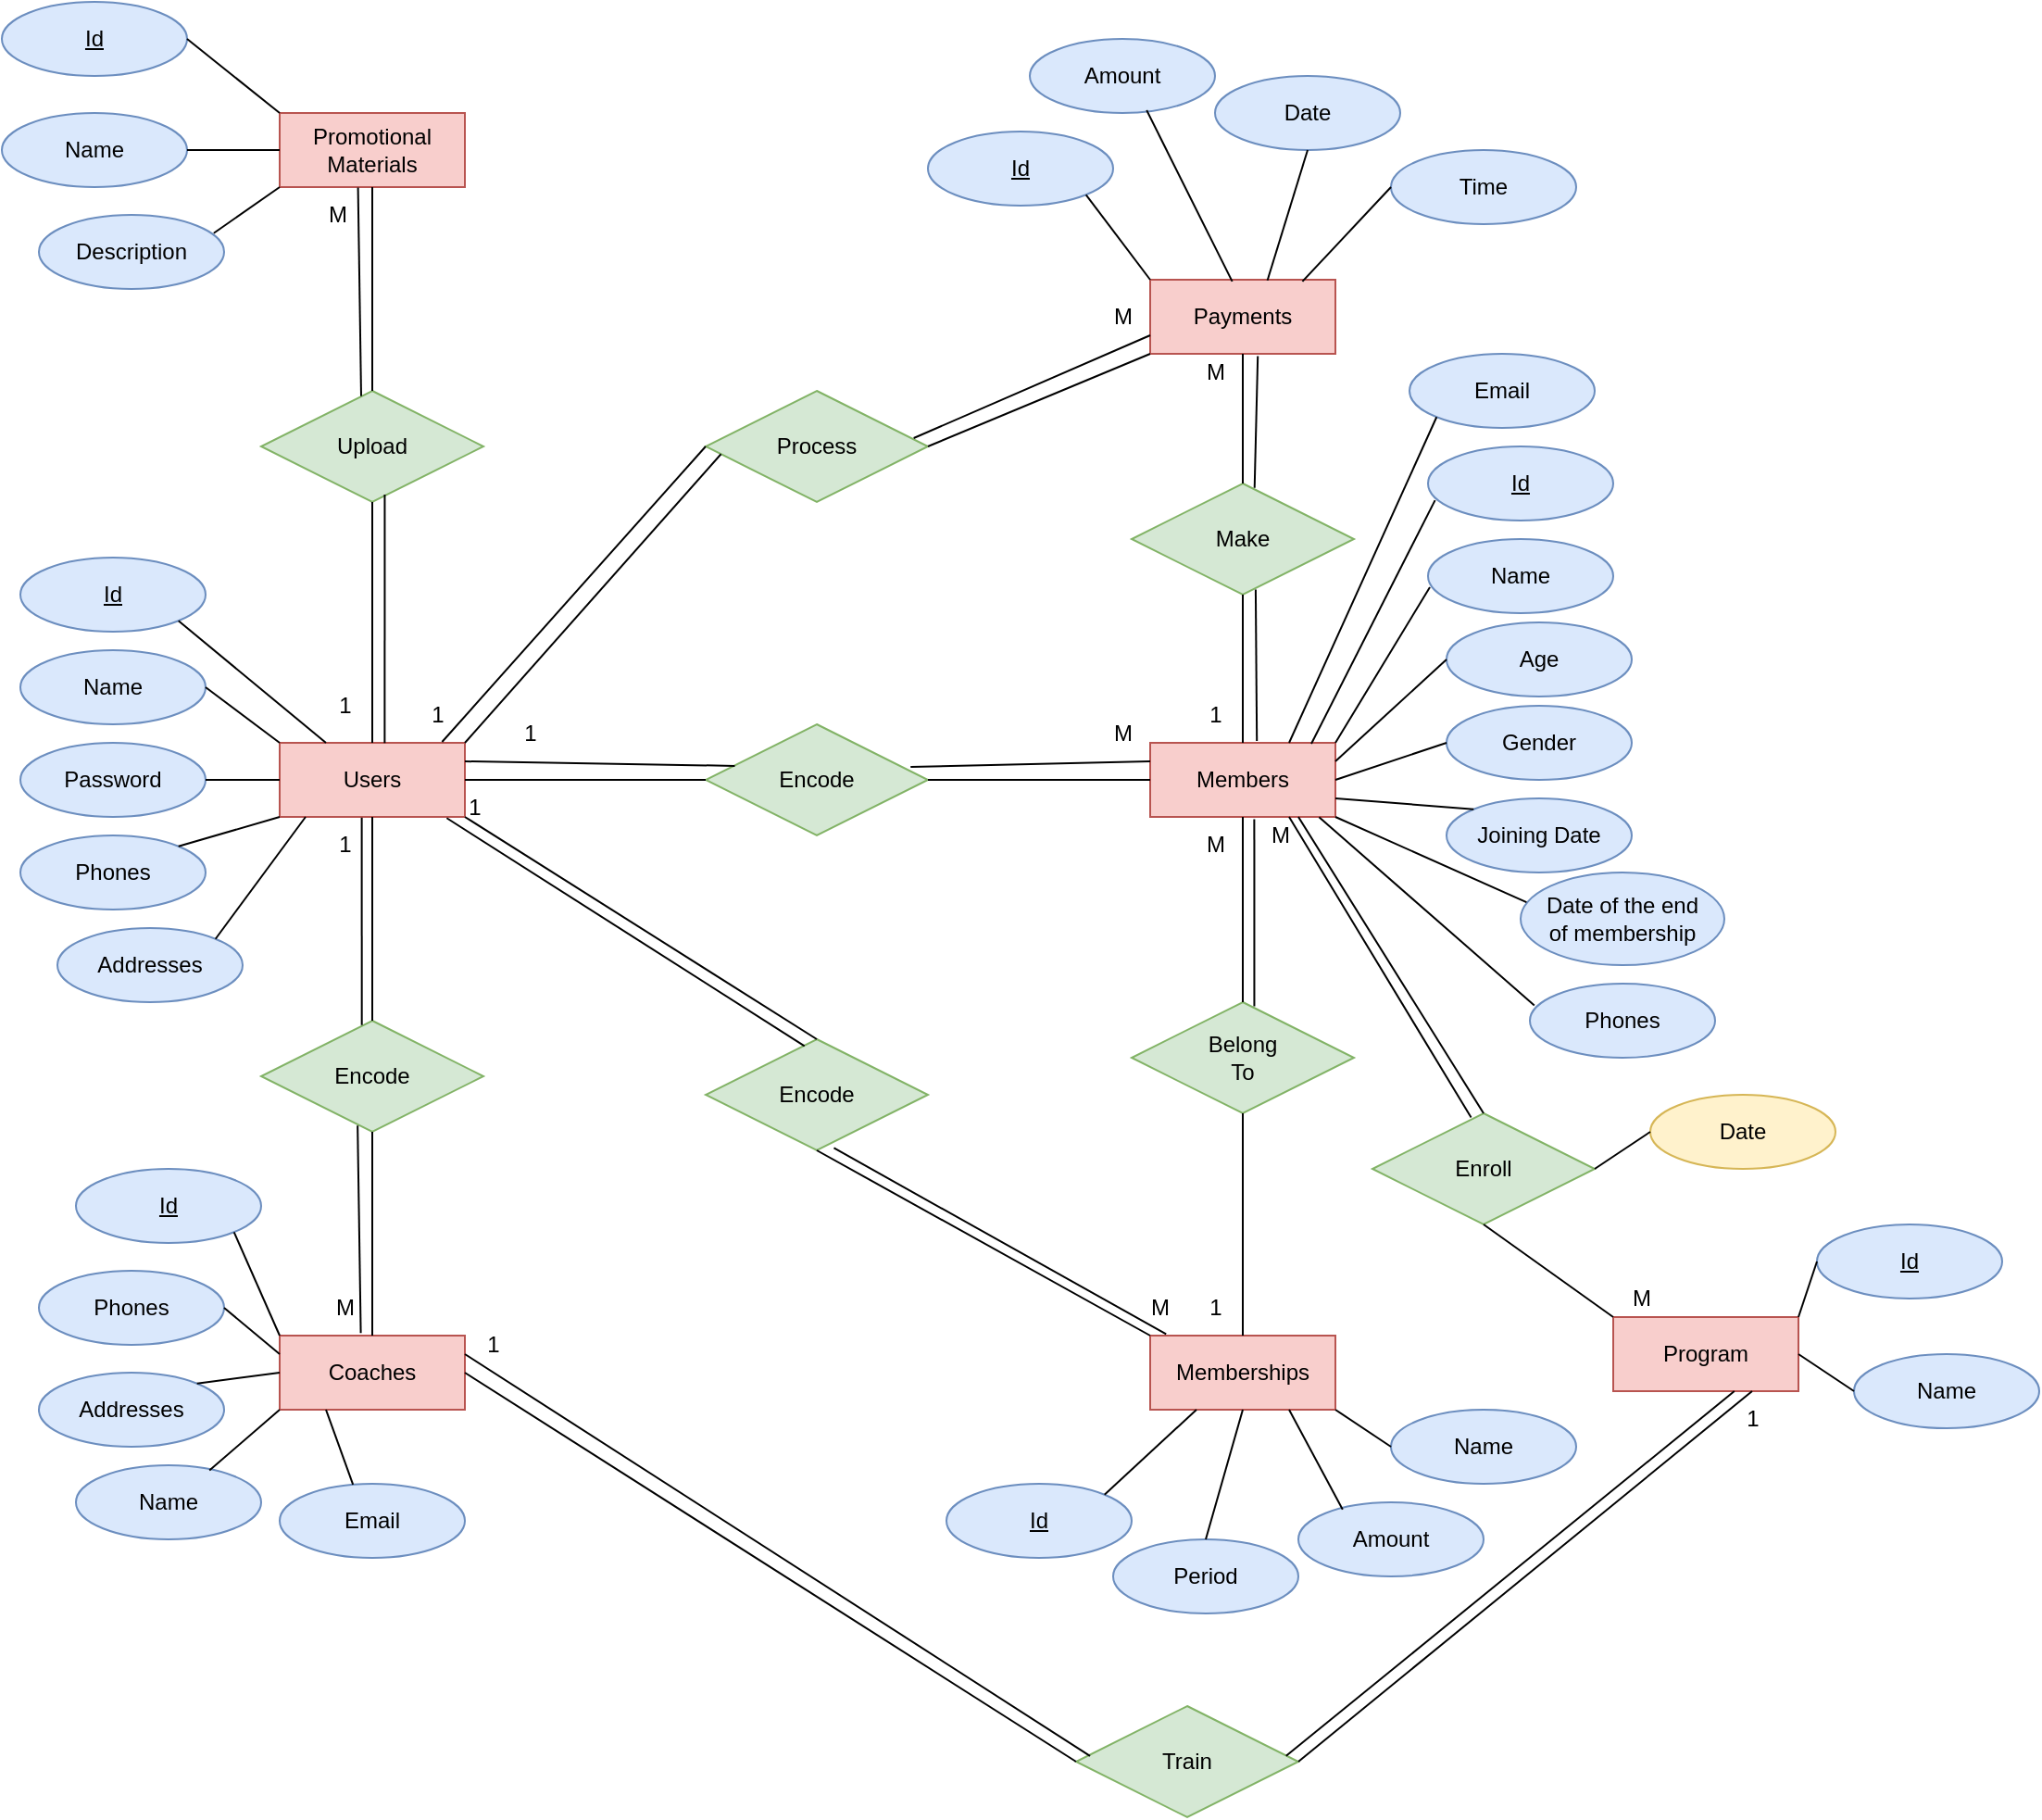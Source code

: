 <mxfile version="22.1.16" type="device">
  <diagram name="Page-1" id="I428ZMt2U0EythVlZh_k">
    <mxGraphModel dx="2140" dy="1721" grid="1" gridSize="10" guides="1" tooltips="1" connect="1" arrows="1" fold="1" page="1" pageScale="1" pageWidth="850" pageHeight="1100" math="0" shadow="0">
      <root>
        <mxCell id="0" />
        <mxCell id="1" parent="0" />
        <mxCell id="ZoVuuaztXTIgdqJoZ6yN-1" value="Users" style="whiteSpace=wrap;html=1;align=center;fillColor=#f8cecc;strokeColor=#b85450;" parent="1" vertex="1">
          <mxGeometry x="120" y="160" width="100" height="40" as="geometry" />
        </mxCell>
        <mxCell id="ZoVuuaztXTIgdqJoZ6yN-2" value="Members" style="whiteSpace=wrap;html=1;align=center;fillColor=#f8cecc;strokeColor=#b85450;" parent="1" vertex="1">
          <mxGeometry x="590" y="160" width="100" height="40" as="geometry" />
        </mxCell>
        <mxCell id="ZoVuuaztXTIgdqJoZ6yN-3" value="Encode" style="shape=rhombus;perimeter=rhombusPerimeter;whiteSpace=wrap;html=1;align=center;fillColor=#d5e8d4;strokeColor=#82b366;" parent="1" vertex="1">
          <mxGeometry x="350" y="150" width="120" height="60" as="geometry" />
        </mxCell>
        <mxCell id="ZoVuuaztXTIgdqJoZ6yN-4" value="" style="endArrow=none;html=1;rounded=0;exitX=1;exitY=0.5;exitDx=0;exitDy=0;entryX=0;entryY=0.5;entryDx=0;entryDy=0;" parent="1" source="ZoVuuaztXTIgdqJoZ6yN-1" target="ZoVuuaztXTIgdqJoZ6yN-3" edge="1">
          <mxGeometry relative="1" as="geometry">
            <mxPoint x="300" y="300" as="sourcePoint" />
            <mxPoint x="460" y="300" as="targetPoint" />
          </mxGeometry>
        </mxCell>
        <mxCell id="ZoVuuaztXTIgdqJoZ6yN-5" value="" style="endArrow=none;html=1;rounded=0;exitX=1;exitY=0.5;exitDx=0;exitDy=0;" parent="1" source="ZoVuuaztXTIgdqJoZ6yN-3" target="ZoVuuaztXTIgdqJoZ6yN-2" edge="1">
          <mxGeometry relative="1" as="geometry">
            <mxPoint x="230" y="190" as="sourcePoint" />
            <mxPoint x="360" y="190" as="targetPoint" />
          </mxGeometry>
        </mxCell>
        <mxCell id="ZoVuuaztXTIgdqJoZ6yN-6" value="" style="endArrow=none;html=1;rounded=0;entryX=0.131;entryY=0.374;entryDx=0;entryDy=0;entryPerimeter=0;" parent="1" target="ZoVuuaztXTIgdqJoZ6yN-3" edge="1">
          <mxGeometry relative="1" as="geometry">
            <mxPoint x="220" y="170" as="sourcePoint" />
            <mxPoint x="360" y="170" as="targetPoint" />
          </mxGeometry>
        </mxCell>
        <mxCell id="ZoVuuaztXTIgdqJoZ6yN-7" value="" style="endArrow=none;html=1;rounded=0;exitX=0.922;exitY=0.383;exitDx=0;exitDy=0;exitPerimeter=0;entryX=0;entryY=0.25;entryDx=0;entryDy=0;" parent="1" source="ZoVuuaztXTIgdqJoZ6yN-3" target="ZoVuuaztXTIgdqJoZ6yN-2" edge="1">
          <mxGeometry relative="1" as="geometry">
            <mxPoint x="390" y="300" as="sourcePoint" />
            <mxPoint x="550" y="300" as="targetPoint" />
          </mxGeometry>
        </mxCell>
        <mxCell id="ZoVuuaztXTIgdqJoZ6yN-8" value="1" style="text;html=1;align=center;verticalAlign=middle;resizable=0;points=[];autosize=1;strokeColor=none;fillColor=none;" parent="1" vertex="1">
          <mxGeometry x="240" y="140" width="30" height="30" as="geometry" />
        </mxCell>
        <mxCell id="ZoVuuaztXTIgdqJoZ6yN-10" value="M" style="text;html=1;align=center;verticalAlign=middle;resizable=0;points=[];autosize=1;strokeColor=none;fillColor=none;" parent="1" vertex="1">
          <mxGeometry x="560" y="140" width="30" height="30" as="geometry" />
        </mxCell>
        <mxCell id="ZoVuuaztXTIgdqJoZ6yN-11" value="Coaches" style="whiteSpace=wrap;html=1;align=center;fillColor=#f8cecc;strokeColor=#b85450;" parent="1" vertex="1">
          <mxGeometry x="120" y="480" width="100" height="40" as="geometry" />
        </mxCell>
        <mxCell id="ZoVuuaztXTIgdqJoZ6yN-12" value="Encode" style="shape=rhombus;perimeter=rhombusPerimeter;whiteSpace=wrap;html=1;align=center;fillColor=#d5e8d4;strokeColor=#82b366;" parent="1" vertex="1">
          <mxGeometry x="110" y="310" width="120" height="60" as="geometry" />
        </mxCell>
        <mxCell id="ZoVuuaztXTIgdqJoZ6yN-13" value="" style="endArrow=none;html=1;rounded=0;exitX=0.5;exitY=1;exitDx=0;exitDy=0;entryX=0.5;entryY=0;entryDx=0;entryDy=0;" parent="1" source="ZoVuuaztXTIgdqJoZ6yN-1" target="ZoVuuaztXTIgdqJoZ6yN-12" edge="1">
          <mxGeometry relative="1" as="geometry">
            <mxPoint x="230" y="190" as="sourcePoint" />
            <mxPoint x="360" y="190" as="targetPoint" />
          </mxGeometry>
        </mxCell>
        <mxCell id="ZoVuuaztXTIgdqJoZ6yN-14" value="" style="endArrow=none;html=1;rounded=0;exitX=0.5;exitY=1;exitDx=0;exitDy=0;entryX=0.5;entryY=0;entryDx=0;entryDy=0;" parent="1" source="ZoVuuaztXTIgdqJoZ6yN-12" target="ZoVuuaztXTIgdqJoZ6yN-11" edge="1">
          <mxGeometry relative="1" as="geometry">
            <mxPoint x="230" y="190" as="sourcePoint" />
            <mxPoint x="360" y="190" as="targetPoint" />
          </mxGeometry>
        </mxCell>
        <mxCell id="ZoVuuaztXTIgdqJoZ6yN-15" value="" style="endArrow=none;html=1;rounded=0;exitX=0.443;exitY=1.083;exitDx=0;exitDy=0;entryX=0.453;entryY=0.089;entryDx=0;entryDy=0;exitPerimeter=0;entryPerimeter=0;" parent="1" edge="1">
          <mxGeometry relative="1" as="geometry">
            <mxPoint x="164.3" y="200.32" as="sourcePoint" />
            <mxPoint x="164.36" y="312.34" as="targetPoint" />
          </mxGeometry>
        </mxCell>
        <mxCell id="ZoVuuaztXTIgdqJoZ6yN-16" value="" style="endArrow=none;html=1;rounded=0;exitX=0.434;exitY=0.944;exitDx=0;exitDy=0;entryX=0.438;entryY=-0.034;entryDx=0;entryDy=0;exitPerimeter=0;entryPerimeter=0;" parent="1" source="ZoVuuaztXTIgdqJoZ6yN-12" target="ZoVuuaztXTIgdqJoZ6yN-11" edge="1">
          <mxGeometry relative="1" as="geometry">
            <mxPoint x="174.3" y="210.32" as="sourcePoint" />
            <mxPoint x="174.36" y="322.34" as="targetPoint" />
          </mxGeometry>
        </mxCell>
        <mxCell id="ZoVuuaztXTIgdqJoZ6yN-17" value="1" style="text;html=1;align=center;verticalAlign=middle;resizable=0;points=[];autosize=1;strokeColor=none;fillColor=none;" parent="1" vertex="1">
          <mxGeometry x="140" y="200" width="30" height="30" as="geometry" />
        </mxCell>
        <mxCell id="ZoVuuaztXTIgdqJoZ6yN-18" value="M" style="text;html=1;align=center;verticalAlign=middle;resizable=0;points=[];autosize=1;strokeColor=none;fillColor=none;" parent="1" vertex="1">
          <mxGeometry x="140" y="450" width="30" height="30" as="geometry" />
        </mxCell>
        <mxCell id="ZoVuuaztXTIgdqJoZ6yN-19" value="Memberships" style="whiteSpace=wrap;html=1;align=center;fillColor=#f8cecc;strokeColor=#b85450;" parent="1" vertex="1">
          <mxGeometry x="590" y="480" width="100" height="40" as="geometry" />
        </mxCell>
        <mxCell id="ZoVuuaztXTIgdqJoZ6yN-20" value="Encode" style="shape=rhombus;perimeter=rhombusPerimeter;whiteSpace=wrap;html=1;align=center;fillColor=#d5e8d4;strokeColor=#82b366;" parent="1" vertex="1">
          <mxGeometry x="350" y="320" width="120" height="60" as="geometry" />
        </mxCell>
        <mxCell id="ZoVuuaztXTIgdqJoZ6yN-21" value="" style="endArrow=none;html=1;rounded=0;exitX=1;exitY=1;exitDx=0;exitDy=0;entryX=0.5;entryY=0;entryDx=0;entryDy=0;" parent="1" source="ZoVuuaztXTIgdqJoZ6yN-1" target="ZoVuuaztXTIgdqJoZ6yN-20" edge="1">
          <mxGeometry relative="1" as="geometry">
            <mxPoint x="180" y="210" as="sourcePoint" />
            <mxPoint x="180" y="320" as="targetPoint" />
          </mxGeometry>
        </mxCell>
        <mxCell id="ZoVuuaztXTIgdqJoZ6yN-22" value="" style="endArrow=none;html=1;rounded=0;exitX=0;exitY=0;exitDx=0;exitDy=0;entryX=0.5;entryY=1;entryDx=0;entryDy=0;" parent="1" source="ZoVuuaztXTIgdqJoZ6yN-19" target="ZoVuuaztXTIgdqJoZ6yN-20" edge="1">
          <mxGeometry relative="1" as="geometry">
            <mxPoint x="230" y="210" as="sourcePoint" />
            <mxPoint x="420" y="330" as="targetPoint" />
          </mxGeometry>
        </mxCell>
        <mxCell id="ZoVuuaztXTIgdqJoZ6yN-23" value="" style="endArrow=none;html=1;rounded=0;exitX=0.912;exitY=1.041;exitDx=0;exitDy=0;entryX=0.453;entryY=0.078;entryDx=0;entryDy=0;exitPerimeter=0;entryPerimeter=0;" parent="1" edge="1">
          <mxGeometry relative="1" as="geometry">
            <mxPoint x="210.2" y="200.64" as="sourcePoint" />
            <mxPoint x="403.36" y="323.68" as="targetPoint" />
          </mxGeometry>
        </mxCell>
        <mxCell id="ZoVuuaztXTIgdqJoZ6yN-24" value="" style="endArrow=none;html=1;rounded=0;exitX=0.577;exitY=0.979;exitDx=0;exitDy=0;entryX=0.086;entryY=-0.021;entryDx=0;entryDy=0;exitPerimeter=0;entryPerimeter=0;" parent="1" source="ZoVuuaztXTIgdqJoZ6yN-20" target="ZoVuuaztXTIgdqJoZ6yN-19" edge="1">
          <mxGeometry relative="1" as="geometry">
            <mxPoint x="220.2" y="210.64" as="sourcePoint" />
            <mxPoint x="413.36" y="333.68" as="targetPoint" />
          </mxGeometry>
        </mxCell>
        <mxCell id="ZoVuuaztXTIgdqJoZ6yN-25" value="1" style="text;html=1;align=center;verticalAlign=middle;resizable=0;points=[];autosize=1;strokeColor=none;fillColor=none;" parent="1" vertex="1">
          <mxGeometry x="210" y="180" width="30" height="30" as="geometry" />
        </mxCell>
        <mxCell id="ZoVuuaztXTIgdqJoZ6yN-26" value="M" style="text;html=1;align=center;verticalAlign=middle;resizable=0;points=[];autosize=1;strokeColor=none;fillColor=none;" parent="1" vertex="1">
          <mxGeometry x="580" y="450" width="30" height="30" as="geometry" />
        </mxCell>
        <mxCell id="ZoVuuaztXTIgdqJoZ6yN-27" value="Payments" style="whiteSpace=wrap;html=1;align=center;fillColor=#f8cecc;strokeColor=#b85450;" parent="1" vertex="1">
          <mxGeometry x="590" y="-90" width="100" height="40" as="geometry" />
        </mxCell>
        <mxCell id="ZoVuuaztXTIgdqJoZ6yN-28" value="Process" style="shape=rhombus;perimeter=rhombusPerimeter;whiteSpace=wrap;html=1;align=center;fillColor=#d5e8d4;strokeColor=#82b366;" parent="1" vertex="1">
          <mxGeometry x="350" y="-30" width="120" height="60" as="geometry" />
        </mxCell>
        <mxCell id="ZoVuuaztXTIgdqJoZ6yN-29" value="" style="endArrow=none;html=1;rounded=0;exitX=0.069;exitY=0.569;exitDx=0;exitDy=0;entryX=1;entryY=0;entryDx=0;entryDy=0;exitPerimeter=0;" parent="1" source="ZoVuuaztXTIgdqJoZ6yN-28" target="ZoVuuaztXTIgdqJoZ6yN-1" edge="1">
          <mxGeometry relative="1" as="geometry">
            <mxPoint x="-90" y="230" as="sourcePoint" />
            <mxPoint x="70" y="230" as="targetPoint" />
          </mxGeometry>
        </mxCell>
        <mxCell id="ZoVuuaztXTIgdqJoZ6yN-30" value="" style="endArrow=none;html=1;rounded=0;exitX=0;exitY=1;exitDx=0;exitDy=0;entryX=1;entryY=0.5;entryDx=0;entryDy=0;" parent="1" source="ZoVuuaztXTIgdqJoZ6yN-27" target="ZoVuuaztXTIgdqJoZ6yN-28" edge="1">
          <mxGeometry relative="1" as="geometry">
            <mxPoint x="-30" y="190" as="sourcePoint" />
            <mxPoint x="130" y="190" as="targetPoint" />
          </mxGeometry>
        </mxCell>
        <mxCell id="ZoVuuaztXTIgdqJoZ6yN-31" value="" style="endArrow=none;html=1;rounded=0;entryX=0.936;entryY=0.425;entryDx=0;entryDy=0;entryPerimeter=0;" parent="1" target="ZoVuuaztXTIgdqJoZ6yN-28" edge="1">
          <mxGeometry relative="1" as="geometry">
            <mxPoint x="590" y="-60" as="sourcePoint" />
            <mxPoint x="-148.76" y="174.06" as="targetPoint" />
          </mxGeometry>
        </mxCell>
        <mxCell id="ZoVuuaztXTIgdqJoZ6yN-32" value="" style="endArrow=none;html=1;rounded=0;exitX=0;exitY=0.5;exitDx=0;exitDy=0;entryX=0.877;entryY=-0.013;entryDx=0;entryDy=0;entryPerimeter=0;" parent="1" source="ZoVuuaztXTIgdqJoZ6yN-28" target="ZoVuuaztXTIgdqJoZ6yN-1" edge="1">
          <mxGeometry relative="1" as="geometry">
            <mxPoint x="-290" y="180" as="sourcePoint" />
            <mxPoint x="-138.76" y="184.06" as="targetPoint" />
          </mxGeometry>
        </mxCell>
        <mxCell id="ZoVuuaztXTIgdqJoZ6yN-33" value="1" style="text;html=1;align=center;verticalAlign=middle;resizable=0;points=[];autosize=1;strokeColor=none;fillColor=none;" parent="1" vertex="1">
          <mxGeometry x="190" y="130" width="30" height="30" as="geometry" />
        </mxCell>
        <mxCell id="ZoVuuaztXTIgdqJoZ6yN-34" value="M" style="text;html=1;align=center;verticalAlign=middle;resizable=0;points=[];autosize=1;strokeColor=none;fillColor=none;" parent="1" vertex="1">
          <mxGeometry x="560" y="-85" width="30" height="30" as="geometry" />
        </mxCell>
        <mxCell id="ZoVuuaztXTIgdqJoZ6yN-35" value="Promotional&lt;br&gt;Materials" style="whiteSpace=wrap;html=1;align=center;fillColor=#f8cecc;strokeColor=#b85450;" parent="1" vertex="1">
          <mxGeometry x="120" y="-180" width="100" height="40" as="geometry" />
        </mxCell>
        <mxCell id="ZoVuuaztXTIgdqJoZ6yN-36" value="Upload" style="shape=rhombus;perimeter=rhombusPerimeter;whiteSpace=wrap;html=1;align=center;fillColor=#d5e8d4;strokeColor=#82b366;" parent="1" vertex="1">
          <mxGeometry x="110" y="-30" width="120" height="60" as="geometry" />
        </mxCell>
        <mxCell id="ZoVuuaztXTIgdqJoZ6yN-37" value="" style="endArrow=none;html=1;rounded=0;entryX=0.5;entryY=1;entryDx=0;entryDy=0;exitX=0.5;exitY=0;exitDx=0;exitDy=0;" parent="1" source="ZoVuuaztXTIgdqJoZ6yN-36" target="ZoVuuaztXTIgdqJoZ6yN-35" edge="1">
          <mxGeometry relative="1" as="geometry">
            <mxPoint x="230" y="180" as="sourcePoint" />
            <mxPoint x="376" y="182" as="targetPoint" />
          </mxGeometry>
        </mxCell>
        <mxCell id="ZoVuuaztXTIgdqJoZ6yN-38" value="" style="endArrow=none;html=1;rounded=0;entryX=0.5;entryY=1;entryDx=0;entryDy=0;exitX=0.5;exitY=0;exitDx=0;exitDy=0;" parent="1" source="ZoVuuaztXTIgdqJoZ6yN-1" target="ZoVuuaztXTIgdqJoZ6yN-36" edge="1">
          <mxGeometry relative="1" as="geometry">
            <mxPoint x="180" y="-20" as="sourcePoint" />
            <mxPoint x="180" y="-130" as="targetPoint" />
          </mxGeometry>
        </mxCell>
        <mxCell id="ZoVuuaztXTIgdqJoZ6yN-39" value="" style="endArrow=none;html=1;rounded=0;entryX=0.556;entryY=0.967;entryDx=0;entryDy=0;exitX=0.567;exitY=0.052;exitDx=0;exitDy=0;entryPerimeter=0;exitPerimeter=0;" parent="1" edge="1">
          <mxGeometry relative="1" as="geometry">
            <mxPoint x="176.7" y="160.08" as="sourcePoint" />
            <mxPoint x="176.72" y="26.02" as="targetPoint" />
          </mxGeometry>
        </mxCell>
        <mxCell id="ZoVuuaztXTIgdqJoZ6yN-40" value="" style="endArrow=none;html=1;rounded=0;entryX=0.423;entryY=1.007;entryDx=0;entryDy=0;exitX=0.45;exitY=0.047;exitDx=0;exitDy=0;entryPerimeter=0;exitPerimeter=0;" parent="1" source="ZoVuuaztXTIgdqJoZ6yN-36" target="ZoVuuaztXTIgdqJoZ6yN-35" edge="1">
          <mxGeometry relative="1" as="geometry">
            <mxPoint x="186.7" y="170.08" as="sourcePoint" />
            <mxPoint x="186.72" y="36.02" as="targetPoint" />
          </mxGeometry>
        </mxCell>
        <mxCell id="ZoVuuaztXTIgdqJoZ6yN-41" value="1" style="text;html=1;align=center;verticalAlign=middle;resizable=0;points=[];autosize=1;strokeColor=none;fillColor=none;" parent="1" vertex="1">
          <mxGeometry x="140" y="125" width="30" height="30" as="geometry" />
        </mxCell>
        <mxCell id="ZoVuuaztXTIgdqJoZ6yN-42" value="M" style="text;html=1;align=center;verticalAlign=middle;resizable=0;points=[];autosize=1;strokeColor=none;fillColor=none;" parent="1" vertex="1">
          <mxGeometry x="136" y="-140" width="30" height="30" as="geometry" />
        </mxCell>
        <mxCell id="ZoVuuaztXTIgdqJoZ6yN-43" value="Belong&lt;br&gt;To" style="shape=rhombus;perimeter=rhombusPerimeter;whiteSpace=wrap;html=1;align=center;fillColor=#d5e8d4;strokeColor=#82b366;" parent="1" vertex="1">
          <mxGeometry x="580" y="300" width="120" height="60" as="geometry" />
        </mxCell>
        <mxCell id="ZoVuuaztXTIgdqJoZ6yN-44" value="" style="endArrow=none;html=1;rounded=0;entryX=0.5;entryY=1;entryDx=0;entryDy=0;exitX=0.5;exitY=0;exitDx=0;exitDy=0;" parent="1" source="ZoVuuaztXTIgdqJoZ6yN-43" target="ZoVuuaztXTIgdqJoZ6yN-2" edge="1">
          <mxGeometry relative="1" as="geometry">
            <mxPoint x="450" y="300" as="sourcePoint" />
            <mxPoint x="610" y="300" as="targetPoint" />
          </mxGeometry>
        </mxCell>
        <mxCell id="ZoVuuaztXTIgdqJoZ6yN-45" value="" style="endArrow=none;html=1;rounded=0;entryX=0.5;entryY=1;entryDx=0;entryDy=0;exitX=0.5;exitY=0;exitDx=0;exitDy=0;" parent="1" source="ZoVuuaztXTIgdqJoZ6yN-19" target="ZoVuuaztXTIgdqJoZ6yN-43" edge="1">
          <mxGeometry relative="1" as="geometry">
            <mxPoint x="650" y="310" as="sourcePoint" />
            <mxPoint x="650" y="210" as="targetPoint" />
          </mxGeometry>
        </mxCell>
        <mxCell id="ZoVuuaztXTIgdqJoZ6yN-46" value="" style="endArrow=none;html=1;rounded=0;entryX=0.562;entryY=1.031;entryDx=0;entryDy=0;exitX=0.552;exitY=0.037;exitDx=0;exitDy=0;entryPerimeter=0;exitPerimeter=0;" parent="1" source="ZoVuuaztXTIgdqJoZ6yN-43" target="ZoVuuaztXTIgdqJoZ6yN-2" edge="1">
          <mxGeometry relative="1" as="geometry">
            <mxPoint x="650" y="310" as="sourcePoint" />
            <mxPoint x="650" y="210" as="targetPoint" />
          </mxGeometry>
        </mxCell>
        <mxCell id="ZoVuuaztXTIgdqJoZ6yN-47" value="M" style="text;html=1;align=center;verticalAlign=middle;resizable=0;points=[];autosize=1;strokeColor=none;fillColor=none;" parent="1" vertex="1">
          <mxGeometry x="610" y="200" width="30" height="30" as="geometry" />
        </mxCell>
        <mxCell id="ZoVuuaztXTIgdqJoZ6yN-48" value="1" style="text;html=1;align=center;verticalAlign=middle;resizable=0;points=[];autosize=1;strokeColor=none;fillColor=none;" parent="1" vertex="1">
          <mxGeometry x="610" y="450" width="30" height="30" as="geometry" />
        </mxCell>
        <mxCell id="ZoVuuaztXTIgdqJoZ6yN-49" value="Make" style="shape=rhombus;perimeter=rhombusPerimeter;whiteSpace=wrap;html=1;align=center;fillColor=#d5e8d4;strokeColor=#82b366;" parent="1" vertex="1">
          <mxGeometry x="580" y="20" width="120" height="60" as="geometry" />
        </mxCell>
        <mxCell id="ZoVuuaztXTIgdqJoZ6yN-50" value="" style="endArrow=none;html=1;rounded=0;entryX=0.5;entryY=1;entryDx=0;entryDy=0;exitX=0.5;exitY=0;exitDx=0;exitDy=0;" parent="1" source="ZoVuuaztXTIgdqJoZ6yN-49" target="ZoVuuaztXTIgdqJoZ6yN-27" edge="1">
          <mxGeometry relative="1" as="geometry">
            <mxPoint x="500" y="80" as="sourcePoint" />
            <mxPoint x="660" y="80" as="targetPoint" />
          </mxGeometry>
        </mxCell>
        <mxCell id="ZoVuuaztXTIgdqJoZ6yN-51" value="" style="endArrow=none;html=1;rounded=0;entryX=0.5;entryY=1;entryDx=0;entryDy=0;exitX=0.5;exitY=0;exitDx=0;exitDy=0;" parent="1" source="ZoVuuaztXTIgdqJoZ6yN-2" target="ZoVuuaztXTIgdqJoZ6yN-49" edge="1">
          <mxGeometry relative="1" as="geometry">
            <mxPoint x="650" y="30" as="sourcePoint" />
            <mxPoint x="650" y="-40" as="targetPoint" />
          </mxGeometry>
        </mxCell>
        <mxCell id="ZoVuuaztXTIgdqJoZ6yN-52" value="" style="endArrow=none;html=1;rounded=0;entryX=0.581;entryY=1.031;entryDx=0;entryDy=0;entryPerimeter=0;exitX=0.553;exitY=0.04;exitDx=0;exitDy=0;exitPerimeter=0;" parent="1" source="ZoVuuaztXTIgdqJoZ6yN-49" target="ZoVuuaztXTIgdqJoZ6yN-27" edge="1">
          <mxGeometry relative="1" as="geometry">
            <mxPoint x="648" y="20" as="sourcePoint" />
            <mxPoint x="650" y="-40" as="targetPoint" />
          </mxGeometry>
        </mxCell>
        <mxCell id="ZoVuuaztXTIgdqJoZ6yN-53" value="" style="endArrow=none;html=1;rounded=0;entryX=0.558;entryY=0.988;entryDx=0;entryDy=0;entryPerimeter=0;exitX=0.576;exitY=0.026;exitDx=0;exitDy=0;exitPerimeter=0;" parent="1" edge="1">
          <mxGeometry relative="1" as="geometry">
            <mxPoint x="647.6" y="159.04" as="sourcePoint" />
            <mxPoint x="646.96" y="77.28" as="targetPoint" />
          </mxGeometry>
        </mxCell>
        <mxCell id="ZoVuuaztXTIgdqJoZ6yN-54" value="M" style="text;html=1;align=center;verticalAlign=middle;resizable=0;points=[];autosize=1;strokeColor=none;fillColor=none;" parent="1" vertex="1">
          <mxGeometry x="610" y="-55" width="30" height="30" as="geometry" />
        </mxCell>
        <mxCell id="ZoVuuaztXTIgdqJoZ6yN-55" value="1" style="text;html=1;align=center;verticalAlign=middle;resizable=0;points=[];autosize=1;strokeColor=none;fillColor=none;" parent="1" vertex="1">
          <mxGeometry x="610" y="130" width="30" height="30" as="geometry" />
        </mxCell>
        <mxCell id="ZoVuuaztXTIgdqJoZ6yN-56" value="Enroll" style="shape=rhombus;perimeter=rhombusPerimeter;whiteSpace=wrap;html=1;align=center;fillColor=#d5e8d4;strokeColor=#82b366;" parent="1" vertex="1">
          <mxGeometry x="710" y="360" width="120" height="60" as="geometry" />
        </mxCell>
        <mxCell id="ZoVuuaztXTIgdqJoZ6yN-57" value="Program" style="whiteSpace=wrap;html=1;align=center;fillColor=#f8cecc;strokeColor=#b85450;" parent="1" vertex="1">
          <mxGeometry x="840" y="470" width="100" height="40" as="geometry" />
        </mxCell>
        <mxCell id="ZoVuuaztXTIgdqJoZ6yN-58" value="" style="endArrow=none;html=1;rounded=0;exitX=0.8;exitY=1;exitDx=0;exitDy=0;entryX=0.5;entryY=0;entryDx=0;entryDy=0;exitPerimeter=0;" parent="1" source="ZoVuuaztXTIgdqJoZ6yN-2" target="ZoVuuaztXTIgdqJoZ6yN-56" edge="1">
          <mxGeometry relative="1" as="geometry">
            <mxPoint x="480" y="190" as="sourcePoint" />
            <mxPoint x="770" y="290" as="targetPoint" />
          </mxGeometry>
        </mxCell>
        <mxCell id="ZoVuuaztXTIgdqJoZ6yN-59" value="" style="endArrow=none;html=1;rounded=0;exitX=0.5;exitY=1;exitDx=0;exitDy=0;entryX=0;entryY=0;entryDx=0;entryDy=0;" parent="1" source="ZoVuuaztXTIgdqJoZ6yN-56" target="ZoVuuaztXTIgdqJoZ6yN-57" edge="1">
          <mxGeometry relative="1" as="geometry">
            <mxPoint x="700" y="190" as="sourcePoint" />
            <mxPoint x="850" y="190" as="targetPoint" />
          </mxGeometry>
        </mxCell>
        <mxCell id="ZoVuuaztXTIgdqJoZ6yN-60" value="" style="endArrow=none;html=1;rounded=0;exitX=0.75;exitY=1;exitDx=0;exitDy=0;entryX=0.444;entryY=0.038;entryDx=0;entryDy=0;entryPerimeter=0;" parent="1" source="ZoVuuaztXTIgdqJoZ6yN-2" target="ZoVuuaztXTIgdqJoZ6yN-56" edge="1">
          <mxGeometry relative="1" as="geometry">
            <mxPoint x="700" y="190" as="sourcePoint" />
            <mxPoint x="850" y="190" as="targetPoint" />
          </mxGeometry>
        </mxCell>
        <mxCell id="ZoVuuaztXTIgdqJoZ6yN-61" value="M" style="text;html=1;align=center;verticalAlign=middle;resizable=0;points=[];autosize=1;strokeColor=none;fillColor=none;" parent="1" vertex="1">
          <mxGeometry x="840" y="445" width="30" height="30" as="geometry" />
        </mxCell>
        <mxCell id="ZoVuuaztXTIgdqJoZ6yN-62" value="M" style="text;html=1;align=center;verticalAlign=middle;resizable=0;points=[];autosize=1;strokeColor=none;fillColor=none;" parent="1" vertex="1">
          <mxGeometry x="645" y="195" width="30" height="30" as="geometry" />
        </mxCell>
        <mxCell id="ZoVuuaztXTIgdqJoZ6yN-64" value="Id" style="ellipse;whiteSpace=wrap;html=1;align=center;fontStyle=4;fillColor=#dae8fc;strokeColor=#6c8ebf;" parent="1" vertex="1">
          <mxGeometry x="-20" y="60" width="100" height="40" as="geometry" />
        </mxCell>
        <mxCell id="ZoVuuaztXTIgdqJoZ6yN-66" value="Name" style="ellipse;whiteSpace=wrap;html=1;align=center;fillColor=#dae8fc;strokeColor=#6c8ebf;" parent="1" vertex="1">
          <mxGeometry x="-20" y="110" width="100" height="40" as="geometry" />
        </mxCell>
        <mxCell id="ZoVuuaztXTIgdqJoZ6yN-67" value="Password" style="ellipse;whiteSpace=wrap;html=1;align=center;fillColor=#dae8fc;strokeColor=#6c8ebf;" parent="1" vertex="1">
          <mxGeometry x="-20" y="160" width="100" height="40" as="geometry" />
        </mxCell>
        <mxCell id="ZoVuuaztXTIgdqJoZ6yN-68" value="Phones" style="ellipse;whiteSpace=wrap;html=1;align=center;fillColor=#dae8fc;strokeColor=#6c8ebf;" parent="1" vertex="1">
          <mxGeometry x="-20" y="210" width="100" height="40" as="geometry" />
        </mxCell>
        <mxCell id="ZoVuuaztXTIgdqJoZ6yN-69" value="" style="endArrow=none;html=1;rounded=0;exitX=1;exitY=1;exitDx=0;exitDy=0;entryX=0.25;entryY=0;entryDx=0;entryDy=0;" parent="1" source="ZoVuuaztXTIgdqJoZ6yN-64" target="ZoVuuaztXTIgdqJoZ6yN-1" edge="1">
          <mxGeometry relative="1" as="geometry">
            <mxPoint x="230" y="230" as="sourcePoint" />
            <mxPoint x="390" y="230" as="targetPoint" />
          </mxGeometry>
        </mxCell>
        <mxCell id="ZoVuuaztXTIgdqJoZ6yN-70" value="" style="endArrow=none;html=1;rounded=0;exitX=1;exitY=0.5;exitDx=0;exitDy=0;entryX=0;entryY=0;entryDx=0;entryDy=0;" parent="1" source="ZoVuuaztXTIgdqJoZ6yN-66" target="ZoVuuaztXTIgdqJoZ6yN-1" edge="1">
          <mxGeometry relative="1" as="geometry">
            <mxPoint x="131" y="104" as="sourcePoint" />
            <mxPoint x="155" y="170" as="targetPoint" />
          </mxGeometry>
        </mxCell>
        <mxCell id="ZoVuuaztXTIgdqJoZ6yN-71" value="" style="endArrow=none;html=1;rounded=0;exitX=1;exitY=0.5;exitDx=0;exitDy=0;entryX=0;entryY=0.5;entryDx=0;entryDy=0;" parent="1" source="ZoVuuaztXTIgdqJoZ6yN-67" target="ZoVuuaztXTIgdqJoZ6yN-1" edge="1">
          <mxGeometry relative="1" as="geometry">
            <mxPoint x="90" y="140" as="sourcePoint" />
            <mxPoint x="130" y="170" as="targetPoint" />
          </mxGeometry>
        </mxCell>
        <mxCell id="ZoVuuaztXTIgdqJoZ6yN-72" value="" style="endArrow=none;html=1;rounded=0;exitX=1;exitY=0;exitDx=0;exitDy=0;entryX=0;entryY=1;entryDx=0;entryDy=0;" parent="1" source="ZoVuuaztXTIgdqJoZ6yN-68" target="ZoVuuaztXTIgdqJoZ6yN-1" edge="1">
          <mxGeometry relative="1" as="geometry">
            <mxPoint x="80" y="200" as="sourcePoint" />
            <mxPoint x="130" y="190" as="targetPoint" />
          </mxGeometry>
        </mxCell>
        <mxCell id="ZoVuuaztXTIgdqJoZ6yN-73" value="Id" style="ellipse;whiteSpace=wrap;html=1;align=center;fontStyle=4;fillColor=#dae8fc;strokeColor=#6c8ebf;" parent="1" vertex="1">
          <mxGeometry x="10" y="390" width="100" height="40" as="geometry" />
        </mxCell>
        <mxCell id="ZoVuuaztXTIgdqJoZ6yN-74" value="" style="endArrow=none;html=1;rounded=0;exitX=1;exitY=1;exitDx=0;exitDy=0;entryX=0;entryY=0;entryDx=0;entryDy=0;" parent="1" source="ZoVuuaztXTIgdqJoZ6yN-73" target="ZoVuuaztXTIgdqJoZ6yN-11" edge="1">
          <mxGeometry relative="1" as="geometry">
            <mxPoint x="230" y="300" as="sourcePoint" />
            <mxPoint x="390" y="300" as="targetPoint" />
          </mxGeometry>
        </mxCell>
        <mxCell id="ZoVuuaztXTIgdqJoZ6yN-75" value="Phones" style="ellipse;whiteSpace=wrap;html=1;align=center;fillColor=#dae8fc;strokeColor=#6c8ebf;" parent="1" vertex="1">
          <mxGeometry x="-10" y="445" width="100" height="40" as="geometry" />
        </mxCell>
        <mxCell id="ZoVuuaztXTIgdqJoZ6yN-76" value="" style="endArrow=none;html=1;rounded=0;exitX=1;exitY=0.5;exitDx=0;exitDy=0;entryX=0;entryY=0.25;entryDx=0;entryDy=0;" parent="1" source="ZoVuuaztXTIgdqJoZ6yN-75" target="ZoVuuaztXTIgdqJoZ6yN-11" edge="1">
          <mxGeometry relative="1" as="geometry">
            <mxPoint x="105" y="434" as="sourcePoint" />
            <mxPoint x="130" y="490" as="targetPoint" />
          </mxGeometry>
        </mxCell>
        <mxCell id="ZoVuuaztXTIgdqJoZ6yN-77" value="Addresses" style="ellipse;whiteSpace=wrap;html=1;align=center;fillColor=#dae8fc;strokeColor=#6c8ebf;" parent="1" vertex="1">
          <mxGeometry y="260" width="100" height="40" as="geometry" />
        </mxCell>
        <mxCell id="ZoVuuaztXTIgdqJoZ6yN-78" value="" style="endArrow=none;html=1;rounded=0;exitX=1;exitY=0;exitDx=0;exitDy=0;" parent="1" source="ZoVuuaztXTIgdqJoZ6yN-77" edge="1">
          <mxGeometry relative="1" as="geometry">
            <mxPoint x="75" y="226" as="sourcePoint" />
            <mxPoint x="134" y="200" as="targetPoint" />
          </mxGeometry>
        </mxCell>
        <mxCell id="ZoVuuaztXTIgdqJoZ6yN-79" value="Addresses" style="ellipse;whiteSpace=wrap;html=1;align=center;fillColor=#dae8fc;strokeColor=#6c8ebf;" parent="1" vertex="1">
          <mxGeometry x="-10" y="500" width="100" height="40" as="geometry" />
        </mxCell>
        <mxCell id="ZoVuuaztXTIgdqJoZ6yN-80" value="" style="endArrow=none;html=1;rounded=0;exitX=1;exitY=0;exitDx=0;exitDy=0;" parent="1" source="ZoVuuaztXTIgdqJoZ6yN-79" edge="1">
          <mxGeometry relative="1" as="geometry">
            <mxPoint x="100" y="475" as="sourcePoint" />
            <mxPoint x="120" y="500" as="targetPoint" />
          </mxGeometry>
        </mxCell>
        <mxCell id="ZoVuuaztXTIgdqJoZ6yN-81" value="Name" style="ellipse;whiteSpace=wrap;html=1;align=center;fillColor=#dae8fc;strokeColor=#6c8ebf;" parent="1" vertex="1">
          <mxGeometry x="10" y="550" width="100" height="40" as="geometry" />
        </mxCell>
        <mxCell id="ZoVuuaztXTIgdqJoZ6yN-82" value="" style="endArrow=none;html=1;rounded=0;exitX=0.721;exitY=0.069;exitDx=0;exitDy=0;entryX=0;entryY=1;entryDx=0;entryDy=0;exitPerimeter=0;" parent="1" source="ZoVuuaztXTIgdqJoZ6yN-81" target="ZoVuuaztXTIgdqJoZ6yN-11" edge="1">
          <mxGeometry relative="1" as="geometry">
            <mxPoint x="85" y="516" as="sourcePoint" />
            <mxPoint x="130" y="510" as="targetPoint" />
          </mxGeometry>
        </mxCell>
        <mxCell id="ZoVuuaztXTIgdqJoZ6yN-83" value="Email" style="ellipse;whiteSpace=wrap;html=1;align=center;fillColor=#dae8fc;strokeColor=#6c8ebf;" parent="1" vertex="1">
          <mxGeometry x="120" y="560" width="100" height="40" as="geometry" />
        </mxCell>
        <mxCell id="ZoVuuaztXTIgdqJoZ6yN-84" value="" style="endArrow=none;html=1;rounded=0;exitX=0.25;exitY=1;exitDx=0;exitDy=0;entryX=0.396;entryY=0.011;entryDx=0;entryDy=0;entryPerimeter=0;" parent="1" source="ZoVuuaztXTIgdqJoZ6yN-11" target="ZoVuuaztXTIgdqJoZ6yN-83" edge="1">
          <mxGeometry relative="1" as="geometry">
            <mxPoint x="230" y="450" as="sourcePoint" />
            <mxPoint x="390" y="450" as="targetPoint" />
          </mxGeometry>
        </mxCell>
        <mxCell id="ZoVuuaztXTIgdqJoZ6yN-85" value="Id" style="ellipse;whiteSpace=wrap;html=1;align=center;fontStyle=4;fillColor=#dae8fc;strokeColor=#6c8ebf;" parent="1" vertex="1">
          <mxGeometry x="-30" y="-240" width="100" height="40" as="geometry" />
        </mxCell>
        <mxCell id="ZoVuuaztXTIgdqJoZ6yN-86" value="Name" style="ellipse;whiteSpace=wrap;html=1;align=center;fillColor=#dae8fc;strokeColor=#6c8ebf;" parent="1" vertex="1">
          <mxGeometry x="-30" y="-180" width="100" height="40" as="geometry" />
        </mxCell>
        <mxCell id="ZoVuuaztXTIgdqJoZ6yN-87" value="Description" style="ellipse;whiteSpace=wrap;html=1;align=center;fillColor=#dae8fc;strokeColor=#6c8ebf;" parent="1" vertex="1">
          <mxGeometry x="-10" y="-125" width="100" height="40" as="geometry" />
        </mxCell>
        <mxCell id="ZoVuuaztXTIgdqJoZ6yN-88" value="" style="endArrow=none;html=1;rounded=0;exitX=1;exitY=0.5;exitDx=0;exitDy=0;entryX=0;entryY=0;entryDx=0;entryDy=0;" parent="1" source="ZoVuuaztXTIgdqJoZ6yN-85" target="ZoVuuaztXTIgdqJoZ6yN-35" edge="1">
          <mxGeometry relative="1" as="geometry">
            <mxPoint x="230" y="-70" as="sourcePoint" />
            <mxPoint x="390" y="-70" as="targetPoint" />
          </mxGeometry>
        </mxCell>
        <mxCell id="ZoVuuaztXTIgdqJoZ6yN-89" value="" style="endArrow=none;html=1;rounded=0;exitX=1;exitY=0.5;exitDx=0;exitDy=0;entryX=0;entryY=0.5;entryDx=0;entryDy=0;" parent="1" source="ZoVuuaztXTIgdqJoZ6yN-86" target="ZoVuuaztXTIgdqJoZ6yN-35" edge="1">
          <mxGeometry relative="1" as="geometry">
            <mxPoint x="110" y="-220" as="sourcePoint" />
            <mxPoint x="155" y="-170" as="targetPoint" />
          </mxGeometry>
        </mxCell>
        <mxCell id="ZoVuuaztXTIgdqJoZ6yN-90" value="" style="endArrow=none;html=1;rounded=0;exitX=0.944;exitY=0.247;exitDx=0;exitDy=0;entryX=0;entryY=1;entryDx=0;entryDy=0;exitPerimeter=0;" parent="1" source="ZoVuuaztXTIgdqJoZ6yN-87" target="ZoVuuaztXTIgdqJoZ6yN-35" edge="1">
          <mxGeometry relative="1" as="geometry">
            <mxPoint x="100" y="-160" as="sourcePoint" />
            <mxPoint x="130" y="-160" as="targetPoint" />
          </mxGeometry>
        </mxCell>
        <mxCell id="ZoVuuaztXTIgdqJoZ6yN-91" value="Id" style="ellipse;whiteSpace=wrap;html=1;align=center;fontStyle=4;fillColor=#dae8fc;strokeColor=#6c8ebf;" parent="1" vertex="1">
          <mxGeometry x="470" y="-170" width="100" height="40" as="geometry" />
        </mxCell>
        <mxCell id="ZoVuuaztXTIgdqJoZ6yN-92" value="Amount" style="ellipse;whiteSpace=wrap;html=1;align=center;fillColor=#dae8fc;strokeColor=#6c8ebf;" parent="1" vertex="1">
          <mxGeometry x="525" y="-220" width="100" height="40" as="geometry" />
        </mxCell>
        <mxCell id="ZoVuuaztXTIgdqJoZ6yN-93" value="Date" style="ellipse;whiteSpace=wrap;html=1;align=center;fillColor=#dae8fc;strokeColor=#6c8ebf;" parent="1" vertex="1">
          <mxGeometry x="625" y="-200" width="100" height="40" as="geometry" />
        </mxCell>
        <mxCell id="ZoVuuaztXTIgdqJoZ6yN-94" value="Time" style="ellipse;whiteSpace=wrap;html=1;align=center;fillColor=#dae8fc;strokeColor=#6c8ebf;" parent="1" vertex="1">
          <mxGeometry x="720" y="-160" width="100" height="40" as="geometry" />
        </mxCell>
        <mxCell id="ZoVuuaztXTIgdqJoZ6yN-95" value="" style="endArrow=none;html=1;rounded=0;exitX=1;exitY=1;exitDx=0;exitDy=0;entryX=0;entryY=0;entryDx=0;entryDy=0;" parent="1" source="ZoVuuaztXTIgdqJoZ6yN-91" target="ZoVuuaztXTIgdqJoZ6yN-27" edge="1">
          <mxGeometry relative="1" as="geometry">
            <mxPoint x="640" y="10" as="sourcePoint" />
            <mxPoint x="800" y="10" as="targetPoint" />
          </mxGeometry>
        </mxCell>
        <mxCell id="ZoVuuaztXTIgdqJoZ6yN-96" value="" style="endArrow=none;html=1;rounded=0;exitX=0.631;exitY=0.963;exitDx=0;exitDy=0;entryX=0.443;entryY=0.024;entryDx=0;entryDy=0;entryPerimeter=0;exitPerimeter=0;" parent="1" source="ZoVuuaztXTIgdqJoZ6yN-92" target="ZoVuuaztXTIgdqJoZ6yN-27" edge="1">
          <mxGeometry relative="1" as="geometry">
            <mxPoint x="565" y="-126" as="sourcePoint" />
            <mxPoint x="600" y="-80" as="targetPoint" />
          </mxGeometry>
        </mxCell>
        <mxCell id="ZoVuuaztXTIgdqJoZ6yN-97" value="" style="endArrow=none;html=1;rounded=0;exitX=0.5;exitY=1;exitDx=0;exitDy=0;entryX=0.633;entryY=0.009;entryDx=0;entryDy=0;entryPerimeter=0;" parent="1" source="ZoVuuaztXTIgdqJoZ6yN-93" target="ZoVuuaztXTIgdqJoZ6yN-27" edge="1">
          <mxGeometry relative="1" as="geometry">
            <mxPoint x="585" y="-170" as="sourcePoint" />
            <mxPoint x="618" y="-81" as="targetPoint" />
          </mxGeometry>
        </mxCell>
        <mxCell id="ZoVuuaztXTIgdqJoZ6yN-98" value="" style="endArrow=none;html=1;rounded=0;exitX=0;exitY=0.5;exitDx=0;exitDy=0;entryX=0.822;entryY=0.024;entryDx=0;entryDy=0;entryPerimeter=0;" parent="1" source="ZoVuuaztXTIgdqJoZ6yN-94" target="ZoVuuaztXTIgdqJoZ6yN-27" edge="1">
          <mxGeometry relative="1" as="geometry">
            <mxPoint x="650" y="-156" as="sourcePoint" />
            <mxPoint x="638" y="-81" as="targetPoint" />
          </mxGeometry>
        </mxCell>
        <mxCell id="ZoVuuaztXTIgdqJoZ6yN-101" value="Id" style="ellipse;whiteSpace=wrap;html=1;align=center;fontStyle=4;fillColor=#dae8fc;strokeColor=#6c8ebf;" parent="1" vertex="1">
          <mxGeometry x="480" y="560" width="100" height="40" as="geometry" />
        </mxCell>
        <mxCell id="ZoVuuaztXTIgdqJoZ6yN-102" value="Period" style="ellipse;whiteSpace=wrap;html=1;align=center;fillColor=#dae8fc;strokeColor=#6c8ebf;" parent="1" vertex="1">
          <mxGeometry x="570" y="590" width="100" height="40" as="geometry" />
        </mxCell>
        <mxCell id="ZoVuuaztXTIgdqJoZ6yN-103" value="Amount" style="ellipse;whiteSpace=wrap;html=1;align=center;fillColor=#dae8fc;strokeColor=#6c8ebf;" parent="1" vertex="1">
          <mxGeometry x="670" y="570" width="100" height="40" as="geometry" />
        </mxCell>
        <mxCell id="ZoVuuaztXTIgdqJoZ6yN-104" value="Name" style="ellipse;whiteSpace=wrap;html=1;align=center;fillColor=#dae8fc;strokeColor=#6c8ebf;" parent="1" vertex="1">
          <mxGeometry x="720" y="520" width="100" height="40" as="geometry" />
        </mxCell>
        <mxCell id="ZoVuuaztXTIgdqJoZ6yN-105" value="" style="endArrow=none;html=1;rounded=0;exitX=1;exitY=0;exitDx=0;exitDy=0;entryX=0.25;entryY=1;entryDx=0;entryDy=0;" parent="1" source="ZoVuuaztXTIgdqJoZ6yN-101" target="ZoVuuaztXTIgdqJoZ6yN-19" edge="1">
          <mxGeometry relative="1" as="geometry">
            <mxPoint x="460" y="460" as="sourcePoint" />
            <mxPoint x="620" y="460" as="targetPoint" />
          </mxGeometry>
        </mxCell>
        <mxCell id="ZoVuuaztXTIgdqJoZ6yN-106" value="" style="endArrow=none;html=1;rounded=0;exitX=0.5;exitY=0;exitDx=0;exitDy=0;entryX=0.5;entryY=1;entryDx=0;entryDy=0;" parent="1" source="ZoVuuaztXTIgdqJoZ6yN-102" target="ZoVuuaztXTIgdqJoZ6yN-19" edge="1">
          <mxGeometry relative="1" as="geometry">
            <mxPoint x="540" y="570" as="sourcePoint" />
            <mxPoint x="600" y="530" as="targetPoint" />
          </mxGeometry>
        </mxCell>
        <mxCell id="ZoVuuaztXTIgdqJoZ6yN-107" value="" style="endArrow=none;html=1;rounded=0;exitX=0.239;exitY=0.098;exitDx=0;exitDy=0;entryX=0.75;entryY=1;entryDx=0;entryDy=0;exitPerimeter=0;" parent="1" source="ZoVuuaztXTIgdqJoZ6yN-103" target="ZoVuuaztXTIgdqJoZ6yN-19" edge="1">
          <mxGeometry relative="1" as="geometry">
            <mxPoint x="635" y="600" as="sourcePoint" />
            <mxPoint x="625" y="530" as="targetPoint" />
          </mxGeometry>
        </mxCell>
        <mxCell id="ZoVuuaztXTIgdqJoZ6yN-108" value="" style="endArrow=none;html=1;rounded=0;exitX=0;exitY=0.5;exitDx=0;exitDy=0;entryX=1;entryY=1;entryDx=0;entryDy=0;" parent="1" source="ZoVuuaztXTIgdqJoZ6yN-104" target="ZoVuuaztXTIgdqJoZ6yN-19" edge="1">
          <mxGeometry relative="1" as="geometry">
            <mxPoint x="724" y="604" as="sourcePoint" />
            <mxPoint x="650" y="530" as="targetPoint" />
          </mxGeometry>
        </mxCell>
        <mxCell id="ZoVuuaztXTIgdqJoZ6yN-109" value="Id" style="ellipse;whiteSpace=wrap;html=1;align=center;fontStyle=4;fillColor=#dae8fc;strokeColor=#6c8ebf;" parent="1" vertex="1">
          <mxGeometry x="740" width="100" height="40" as="geometry" />
        </mxCell>
        <mxCell id="ZoVuuaztXTIgdqJoZ6yN-110" value="Name" style="ellipse;whiteSpace=wrap;html=1;align=center;fillColor=#dae8fc;strokeColor=#6c8ebf;" parent="1" vertex="1">
          <mxGeometry x="740" y="50" width="100" height="40" as="geometry" />
        </mxCell>
        <mxCell id="ZoVuuaztXTIgdqJoZ6yN-111" value="Joining Date" style="ellipse;whiteSpace=wrap;html=1;align=center;fillColor=#dae8fc;strokeColor=#6c8ebf;" parent="1" vertex="1">
          <mxGeometry x="750" y="190" width="100" height="40" as="geometry" />
        </mxCell>
        <mxCell id="ZoVuuaztXTIgdqJoZ6yN-112" value="Date of the end&lt;br&gt;of membership" style="ellipse;whiteSpace=wrap;html=1;align=center;fillColor=#dae8fc;strokeColor=#6c8ebf;" parent="1" vertex="1">
          <mxGeometry x="790" y="230" width="110" height="50" as="geometry" />
        </mxCell>
        <mxCell id="ZoVuuaztXTIgdqJoZ6yN-113" value="Age" style="ellipse;whiteSpace=wrap;html=1;align=center;fillColor=#dae8fc;strokeColor=#6c8ebf;" parent="1" vertex="1">
          <mxGeometry x="750" y="95" width="100" height="40" as="geometry" />
        </mxCell>
        <mxCell id="ZoVuuaztXTIgdqJoZ6yN-114" value="Gender" style="ellipse;whiteSpace=wrap;html=1;align=center;fillColor=#dae8fc;strokeColor=#6c8ebf;" parent="1" vertex="1">
          <mxGeometry x="750" y="140" width="100" height="40" as="geometry" />
        </mxCell>
        <mxCell id="ZoVuuaztXTIgdqJoZ6yN-115" value="Email" style="ellipse;whiteSpace=wrap;html=1;align=center;fillColor=#dae8fc;strokeColor=#6c8ebf;" parent="1" vertex="1">
          <mxGeometry x="730" y="-50" width="100" height="40" as="geometry" />
        </mxCell>
        <mxCell id="ZoVuuaztXTIgdqJoZ6yN-116" value="Phones" style="ellipse;whiteSpace=wrap;html=1;align=center;fillColor=#dae8fc;strokeColor=#6c8ebf;" parent="1" vertex="1">
          <mxGeometry x="795" y="290" width="100" height="40" as="geometry" />
        </mxCell>
        <mxCell id="ZoVuuaztXTIgdqJoZ6yN-117" value="" style="endArrow=none;html=1;rounded=0;entryX=0;entryY=1;entryDx=0;entryDy=0;exitX=0.75;exitY=0;exitDx=0;exitDy=0;" parent="1" source="ZoVuuaztXTIgdqJoZ6yN-2" target="ZoVuuaztXTIgdqJoZ6yN-115" edge="1">
          <mxGeometry relative="1" as="geometry">
            <mxPoint x="540" y="200" as="sourcePoint" />
            <mxPoint x="700" y="200" as="targetPoint" />
          </mxGeometry>
        </mxCell>
        <mxCell id="ZoVuuaztXTIgdqJoZ6yN-118" value="" style="endArrow=none;html=1;rounded=0;entryX=0.038;entryY=0.726;entryDx=0;entryDy=0;entryPerimeter=0;exitX=0.87;exitY=0.013;exitDx=0;exitDy=0;exitPerimeter=0;" parent="1" source="ZoVuuaztXTIgdqJoZ6yN-2" target="ZoVuuaztXTIgdqJoZ6yN-109" edge="1">
          <mxGeometry relative="1" as="geometry">
            <mxPoint x="700" y="150" as="sourcePoint" />
            <mxPoint x="755" y="-6" as="targetPoint" />
          </mxGeometry>
        </mxCell>
        <mxCell id="ZoVuuaztXTIgdqJoZ6yN-119" value="" style="endArrow=none;html=1;rounded=0;exitX=1;exitY=0;exitDx=0;exitDy=0;" parent="1" source="ZoVuuaztXTIgdqJoZ6yN-2" edge="1">
          <mxGeometry relative="1" as="geometry">
            <mxPoint x="710" y="171" as="sourcePoint" />
            <mxPoint x="741" y="76" as="targetPoint" />
          </mxGeometry>
        </mxCell>
        <mxCell id="ZoVuuaztXTIgdqJoZ6yN-120" value="" style="endArrow=none;html=1;rounded=0;exitX=1;exitY=0.25;exitDx=0;exitDy=0;entryX=0;entryY=0.5;entryDx=0;entryDy=0;" parent="1" source="ZoVuuaztXTIgdqJoZ6yN-2" target="ZoVuuaztXTIgdqJoZ6yN-113" edge="1">
          <mxGeometry relative="1" as="geometry">
            <mxPoint x="700" y="170" as="sourcePoint" />
            <mxPoint x="751" y="86" as="targetPoint" />
          </mxGeometry>
        </mxCell>
        <mxCell id="ZoVuuaztXTIgdqJoZ6yN-121" value="" style="endArrow=none;html=1;rounded=0;exitX=1;exitY=0.5;exitDx=0;exitDy=0;entryX=0;entryY=0.5;entryDx=0;entryDy=0;" parent="1" source="ZoVuuaztXTIgdqJoZ6yN-2" target="ZoVuuaztXTIgdqJoZ6yN-114" edge="1">
          <mxGeometry relative="1" as="geometry">
            <mxPoint x="700" y="180" as="sourcePoint" />
            <mxPoint x="760" y="125" as="targetPoint" />
          </mxGeometry>
        </mxCell>
        <mxCell id="ZoVuuaztXTIgdqJoZ6yN-122" value="" style="endArrow=none;html=1;rounded=0;exitX=1;exitY=0.75;exitDx=0;exitDy=0;entryX=0;entryY=0;entryDx=0;entryDy=0;" parent="1" source="ZoVuuaztXTIgdqJoZ6yN-2" target="ZoVuuaztXTIgdqJoZ6yN-111" edge="1">
          <mxGeometry relative="1" as="geometry">
            <mxPoint x="700" y="190" as="sourcePoint" />
            <mxPoint x="760" y="170" as="targetPoint" />
          </mxGeometry>
        </mxCell>
        <mxCell id="ZoVuuaztXTIgdqJoZ6yN-123" value="" style="endArrow=none;html=1;rounded=0;exitX=1;exitY=1;exitDx=0;exitDy=0;entryX=0.029;entryY=0.322;entryDx=0;entryDy=0;entryPerimeter=0;" parent="1" source="ZoVuuaztXTIgdqJoZ6yN-2" target="ZoVuuaztXTIgdqJoZ6yN-112" edge="1">
          <mxGeometry relative="1" as="geometry">
            <mxPoint x="700" y="200" as="sourcePoint" />
            <mxPoint x="775" y="206" as="targetPoint" />
          </mxGeometry>
        </mxCell>
        <mxCell id="ZoVuuaztXTIgdqJoZ6yN-124" value="" style="endArrow=none;html=1;rounded=0;exitX=0.912;exitY=1.004;exitDx=0;exitDy=0;entryX=0.024;entryY=0.293;entryDx=0;entryDy=0;entryPerimeter=0;exitPerimeter=0;" parent="1" source="ZoVuuaztXTIgdqJoZ6yN-2" target="ZoVuuaztXTIgdqJoZ6yN-116" edge="1">
          <mxGeometry relative="1" as="geometry">
            <mxPoint x="700" y="210" as="sourcePoint" />
            <mxPoint x="803" y="256" as="targetPoint" />
          </mxGeometry>
        </mxCell>
        <mxCell id="ZoVuuaztXTIgdqJoZ6yN-125" value="Id" style="ellipse;whiteSpace=wrap;html=1;align=center;fontStyle=4;fillColor=#dae8fc;strokeColor=#6c8ebf;" parent="1" vertex="1">
          <mxGeometry x="950" y="420" width="100" height="40" as="geometry" />
        </mxCell>
        <mxCell id="ZoVuuaztXTIgdqJoZ6yN-126" value="Name" style="ellipse;whiteSpace=wrap;html=1;align=center;fillColor=#dae8fc;strokeColor=#6c8ebf;" parent="1" vertex="1">
          <mxGeometry x="970" y="490" width="100" height="40" as="geometry" />
        </mxCell>
        <mxCell id="ZoVuuaztXTIgdqJoZ6yN-127" value="" style="endArrow=none;html=1;rounded=0;entryX=0;entryY=0.5;entryDx=0;entryDy=0;exitX=1;exitY=0;exitDx=0;exitDy=0;" parent="1" source="ZoVuuaztXTIgdqJoZ6yN-57" target="ZoVuuaztXTIgdqJoZ6yN-125" edge="1">
          <mxGeometry relative="1" as="geometry">
            <mxPoint x="540" y="460" as="sourcePoint" />
            <mxPoint x="700" y="460" as="targetPoint" />
          </mxGeometry>
        </mxCell>
        <mxCell id="ZoVuuaztXTIgdqJoZ6yN-128" value="" style="endArrow=none;html=1;rounded=0;entryX=0;entryY=0.5;entryDx=0;entryDy=0;exitX=1;exitY=0.5;exitDx=0;exitDy=0;" parent="1" source="ZoVuuaztXTIgdqJoZ6yN-57" target="ZoVuuaztXTIgdqJoZ6yN-126" edge="1">
          <mxGeometry relative="1" as="geometry">
            <mxPoint x="950" y="480" as="sourcePoint" />
            <mxPoint x="960" y="450" as="targetPoint" />
          </mxGeometry>
        </mxCell>
        <mxCell id="ZoVuuaztXTIgdqJoZ6yN-130" value="Train" style="shape=rhombus;perimeter=rhombusPerimeter;whiteSpace=wrap;html=1;align=center;fillColor=#d5e8d4;strokeColor=#82b366;" parent="1" vertex="1">
          <mxGeometry x="550" y="680" width="120" height="60" as="geometry" />
        </mxCell>
        <mxCell id="ZoVuuaztXTIgdqJoZ6yN-131" value="" style="endArrow=none;html=1;rounded=0;exitX=1;exitY=0.5;exitDx=0;exitDy=0;entryX=0;entryY=0.5;entryDx=0;entryDy=0;" parent="1" source="ZoVuuaztXTIgdqJoZ6yN-11" target="ZoVuuaztXTIgdqJoZ6yN-130" edge="1">
          <mxGeometry relative="1" as="geometry">
            <mxPoint x="540" y="550" as="sourcePoint" />
            <mxPoint x="700" y="550" as="targetPoint" />
          </mxGeometry>
        </mxCell>
        <mxCell id="ZoVuuaztXTIgdqJoZ6yN-132" value="" style="endArrow=none;html=1;rounded=0;exitX=0.75;exitY=1;exitDx=0;exitDy=0;entryX=1;entryY=0.5;entryDx=0;entryDy=0;" parent="1" source="ZoVuuaztXTIgdqJoZ6yN-57" target="ZoVuuaztXTIgdqJoZ6yN-130" edge="1">
          <mxGeometry relative="1" as="geometry">
            <mxPoint x="230" y="510" as="sourcePoint" />
            <mxPoint x="570" y="710" as="targetPoint" />
          </mxGeometry>
        </mxCell>
        <mxCell id="ZoVuuaztXTIgdqJoZ6yN-133" value="" style="endArrow=none;html=1;rounded=0;exitX=0.624;exitY=0.976;exitDx=0;exitDy=0;entryX=0.92;entryY=0.432;entryDx=0;entryDy=0;entryPerimeter=0;exitPerimeter=0;" parent="1" edge="1">
          <mxGeometry relative="1" as="geometry">
            <mxPoint x="905.4" y="510.04" as="sourcePoint" />
            <mxPoint x="663.4" y="706.92" as="targetPoint" />
          </mxGeometry>
        </mxCell>
        <mxCell id="ZoVuuaztXTIgdqJoZ6yN-134" value="" style="endArrow=none;html=1;rounded=0;exitX=1;exitY=0.25;exitDx=0;exitDy=0;entryX=0.096;entryY=0.432;entryDx=0;entryDy=0;entryPerimeter=0;" parent="1" source="ZoVuuaztXTIgdqJoZ6yN-11" edge="1">
          <mxGeometry relative="1" as="geometry">
            <mxPoint x="216" y="491" as="sourcePoint" />
            <mxPoint x="557.52" y="706.92" as="targetPoint" />
          </mxGeometry>
        </mxCell>
        <mxCell id="ZoVuuaztXTIgdqJoZ6yN-135" value="1" style="text;html=1;align=center;verticalAlign=middle;resizable=0;points=[];autosize=1;strokeColor=none;fillColor=none;" parent="1" vertex="1">
          <mxGeometry x="220" y="470" width="30" height="30" as="geometry" />
        </mxCell>
        <mxCell id="ZoVuuaztXTIgdqJoZ6yN-136" value="1" style="text;html=1;align=center;verticalAlign=middle;resizable=0;points=[];autosize=1;strokeColor=none;fillColor=none;" parent="1" vertex="1">
          <mxGeometry x="900" y="510" width="30" height="30" as="geometry" />
        </mxCell>
        <mxCell id="R63TW3gF70L7MX_yOt59-1" value="Date" style="ellipse;whiteSpace=wrap;html=1;align=center;fillColor=#fff2cc;strokeColor=#d6b656;" parent="1" vertex="1">
          <mxGeometry x="860" y="350" width="100" height="40" as="geometry" />
        </mxCell>
        <mxCell id="R63TW3gF70L7MX_yOt59-2" value="" style="endArrow=none;html=1;rounded=0;entryX=0;entryY=0.5;entryDx=0;entryDy=0;exitX=1;exitY=0.5;exitDx=0;exitDy=0;" parent="1" source="ZoVuuaztXTIgdqJoZ6yN-56" target="R63TW3gF70L7MX_yOt59-1" edge="1">
          <mxGeometry width="50" height="50" relative="1" as="geometry">
            <mxPoint x="590" y="390" as="sourcePoint" />
            <mxPoint x="640" y="340" as="targetPoint" />
          </mxGeometry>
        </mxCell>
      </root>
    </mxGraphModel>
  </diagram>
</mxfile>
